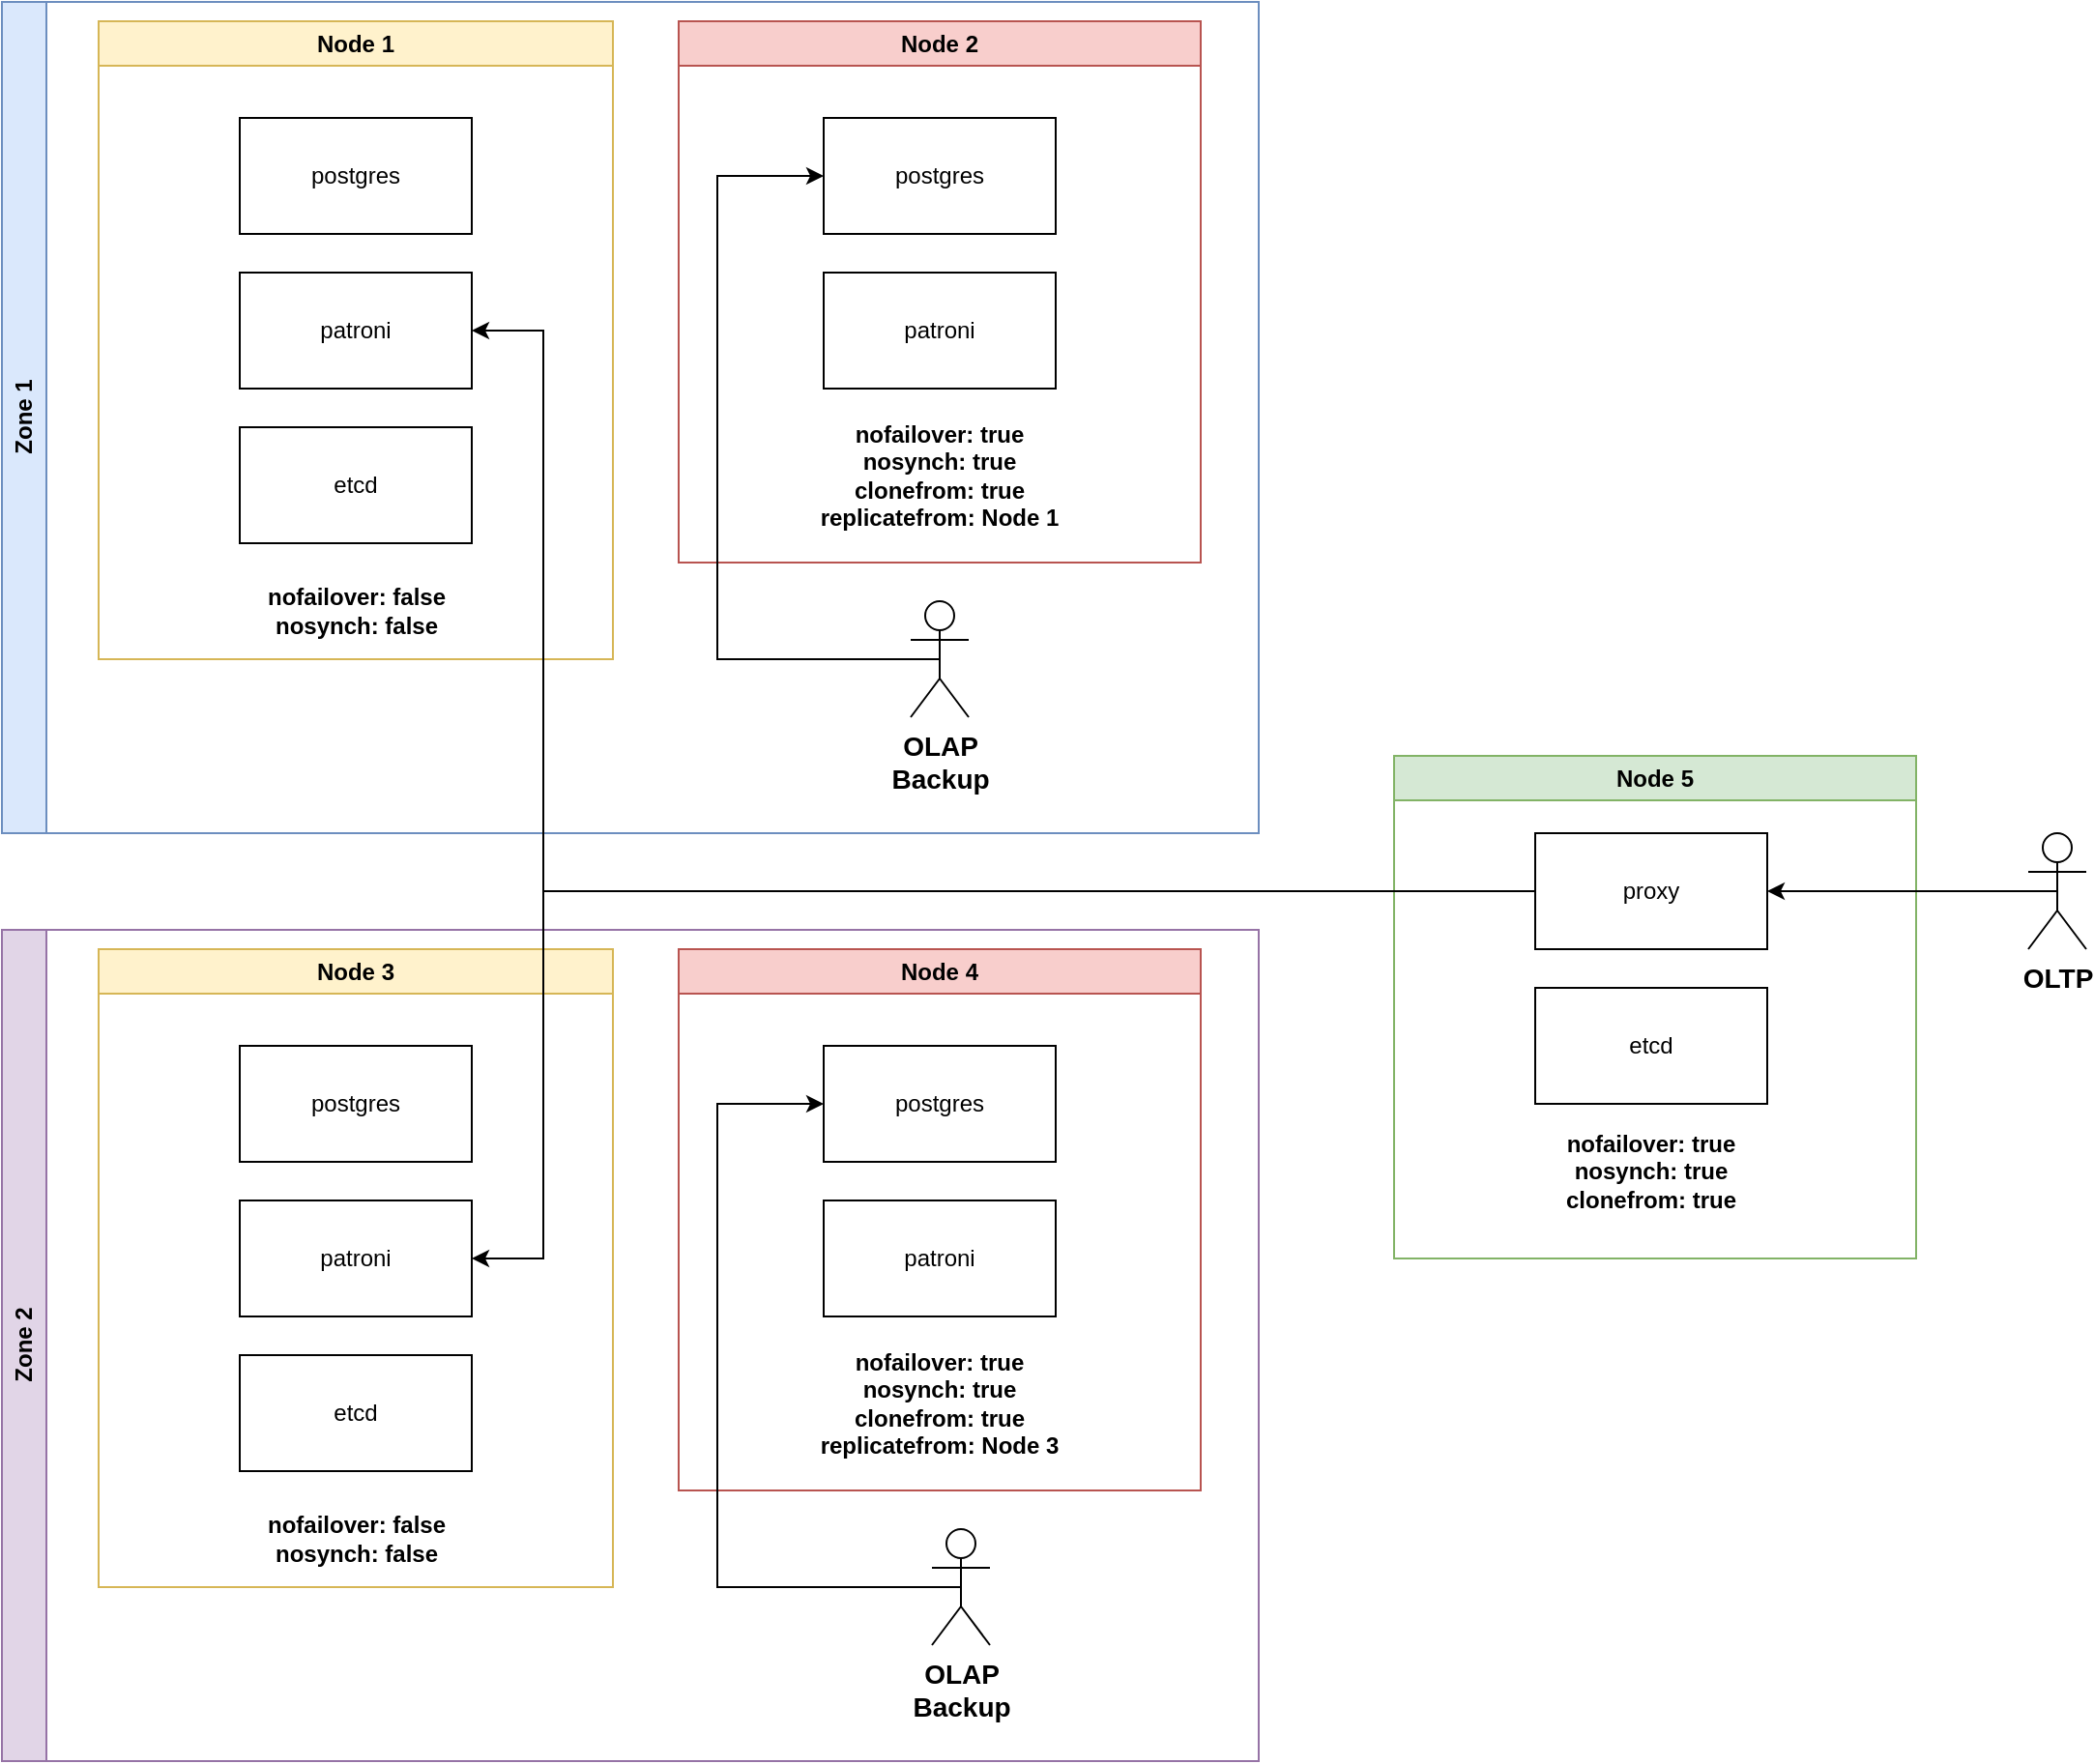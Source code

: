 <mxfile version="22.1.21" type="device">
  <diagram name="Страница — 1" id="m2Eqr0Ox3yp92an3G3m0">
    <mxGraphModel dx="2625" dy="1325" grid="1" gridSize="10" guides="1" tooltips="1" connect="1" arrows="1" fold="1" page="1" pageScale="1" pageWidth="827" pageHeight="1169" math="0" shadow="0">
      <root>
        <mxCell id="0" />
        <mxCell id="1" parent="0" />
        <mxCell id="GZ93I-lC93GSxr-qMmVg-1" value="Zone 1" style="swimlane;horizontal=0;whiteSpace=wrap;html=1;fillColor=#dae8fc;strokeColor=#6c8ebf;" vertex="1" parent="1">
          <mxGeometry x="40" y="40" width="650" height="430" as="geometry" />
        </mxCell>
        <mxCell id="GZ93I-lC93GSxr-qMmVg-3" value="Node 1" style="swimlane;whiteSpace=wrap;html=1;fillColor=#fff2cc;strokeColor=#d6b656;" vertex="1" parent="GZ93I-lC93GSxr-qMmVg-1">
          <mxGeometry x="50" y="10" width="266" height="330" as="geometry" />
        </mxCell>
        <mxCell id="GZ93I-lC93GSxr-qMmVg-4" value="postgres" style="rounded=0;whiteSpace=wrap;html=1;" vertex="1" parent="GZ93I-lC93GSxr-qMmVg-3">
          <mxGeometry x="73" y="50" width="120" height="60" as="geometry" />
        </mxCell>
        <mxCell id="GZ93I-lC93GSxr-qMmVg-5" value="patroni" style="rounded=0;whiteSpace=wrap;html=1;" vertex="1" parent="GZ93I-lC93GSxr-qMmVg-3">
          <mxGeometry x="73" y="130" width="120" height="60" as="geometry" />
        </mxCell>
        <mxCell id="GZ93I-lC93GSxr-qMmVg-6" value="etcd" style="rounded=0;whiteSpace=wrap;html=1;" vertex="1" parent="GZ93I-lC93GSxr-qMmVg-3">
          <mxGeometry x="73" y="210" width="120" height="60" as="geometry" />
        </mxCell>
        <mxCell id="GZ93I-lC93GSxr-qMmVg-7" value="&lt;b&gt;nofailover: false&lt;br&gt;nosynch: false&lt;/b&gt;" style="text;html=1;strokeColor=none;fillColor=none;align=center;verticalAlign=middle;whiteSpace=wrap;rounded=0;" vertex="1" parent="GZ93I-lC93GSxr-qMmVg-3">
          <mxGeometry x="84.5" y="290" width="97" height="30" as="geometry" />
        </mxCell>
        <mxCell id="GZ93I-lC93GSxr-qMmVg-8" value="Node 2" style="swimlane;whiteSpace=wrap;html=1;fillColor=#f8cecc;strokeColor=#b85450;" vertex="1" parent="GZ93I-lC93GSxr-qMmVg-1">
          <mxGeometry x="350" y="10" width="270" height="280" as="geometry" />
        </mxCell>
        <mxCell id="GZ93I-lC93GSxr-qMmVg-9" value="postgres" style="rounded=0;whiteSpace=wrap;html=1;" vertex="1" parent="GZ93I-lC93GSxr-qMmVg-8">
          <mxGeometry x="75" y="50" width="120" height="60" as="geometry" />
        </mxCell>
        <mxCell id="GZ93I-lC93GSxr-qMmVg-10" value="patroni" style="rounded=0;whiteSpace=wrap;html=1;" vertex="1" parent="GZ93I-lC93GSxr-qMmVg-8">
          <mxGeometry x="75" y="130" width="120" height="60" as="geometry" />
        </mxCell>
        <mxCell id="GZ93I-lC93GSxr-qMmVg-12" value="&lt;b&gt;nofailover: true&lt;br&gt;nosynch: true&lt;br&gt;clonefrom: true&lt;br&gt;replicatefrom: Node 1&lt;br&gt;&lt;/b&gt;" style="text;html=1;strokeColor=none;fillColor=none;align=center;verticalAlign=middle;whiteSpace=wrap;rounded=0;" vertex="1" parent="GZ93I-lC93GSxr-qMmVg-8">
          <mxGeometry x="67.25" y="220" width="135.5" height="30" as="geometry" />
        </mxCell>
        <mxCell id="GZ93I-lC93GSxr-qMmVg-44" style="edgeStyle=orthogonalEdgeStyle;rounded=0;orthogonalLoop=1;jettySize=auto;html=1;exitX=0.5;exitY=0.5;exitDx=0;exitDy=0;exitPerimeter=0;entryX=0;entryY=0.5;entryDx=0;entryDy=0;" edge="1" parent="GZ93I-lC93GSxr-qMmVg-1" source="GZ93I-lC93GSxr-qMmVg-15" target="GZ93I-lC93GSxr-qMmVg-9">
          <mxGeometry relative="1" as="geometry">
            <Array as="points">
              <mxPoint x="370" y="340" />
              <mxPoint x="370" y="90" />
            </Array>
          </mxGeometry>
        </mxCell>
        <mxCell id="GZ93I-lC93GSxr-qMmVg-15" value="&lt;b style=&quot;font-size: 14px;&quot;&gt;OLAP&lt;br&gt;Backup&lt;br&gt;&lt;/b&gt;" style="shape=umlActor;verticalLabelPosition=bottom;verticalAlign=top;html=1;outlineConnect=0;" vertex="1" parent="GZ93I-lC93GSxr-qMmVg-1">
          <mxGeometry x="470" y="310" width="30" height="60" as="geometry" />
        </mxCell>
        <mxCell id="GZ93I-lC93GSxr-qMmVg-17" value="Zone 2" style="swimlane;horizontal=0;whiteSpace=wrap;html=1;fillColor=#e1d5e7;strokeColor=#9673a6;" vertex="1" parent="1">
          <mxGeometry x="40" y="520" width="650" height="430" as="geometry" />
        </mxCell>
        <mxCell id="GZ93I-lC93GSxr-qMmVg-18" value="Node 3" style="swimlane;whiteSpace=wrap;html=1;fillColor=#fff2cc;strokeColor=#d6b656;" vertex="1" parent="GZ93I-lC93GSxr-qMmVg-17">
          <mxGeometry x="50" y="10" width="266" height="330" as="geometry" />
        </mxCell>
        <mxCell id="GZ93I-lC93GSxr-qMmVg-19" value="postgres" style="rounded=0;whiteSpace=wrap;html=1;" vertex="1" parent="GZ93I-lC93GSxr-qMmVg-18">
          <mxGeometry x="73" y="50" width="120" height="60" as="geometry" />
        </mxCell>
        <mxCell id="GZ93I-lC93GSxr-qMmVg-20" value="patroni" style="rounded=0;whiteSpace=wrap;html=1;" vertex="1" parent="GZ93I-lC93GSxr-qMmVg-18">
          <mxGeometry x="73" y="130" width="120" height="60" as="geometry" />
        </mxCell>
        <mxCell id="GZ93I-lC93GSxr-qMmVg-21" value="etcd" style="rounded=0;whiteSpace=wrap;html=1;" vertex="1" parent="GZ93I-lC93GSxr-qMmVg-18">
          <mxGeometry x="73" y="210" width="120" height="60" as="geometry" />
        </mxCell>
        <mxCell id="GZ93I-lC93GSxr-qMmVg-22" value="&lt;b&gt;nofailover: false&lt;br&gt;nosynch: false&lt;/b&gt;" style="text;html=1;strokeColor=none;fillColor=none;align=center;verticalAlign=middle;whiteSpace=wrap;rounded=0;" vertex="1" parent="GZ93I-lC93GSxr-qMmVg-18">
          <mxGeometry x="84.5" y="290" width="97" height="30" as="geometry" />
        </mxCell>
        <mxCell id="GZ93I-lC93GSxr-qMmVg-23" value="Node 4" style="swimlane;whiteSpace=wrap;html=1;fillColor=#f8cecc;strokeColor=#b85450;" vertex="1" parent="GZ93I-lC93GSxr-qMmVg-17">
          <mxGeometry x="350" y="10" width="270" height="280" as="geometry" />
        </mxCell>
        <mxCell id="GZ93I-lC93GSxr-qMmVg-24" value="postgres" style="rounded=0;whiteSpace=wrap;html=1;" vertex="1" parent="GZ93I-lC93GSxr-qMmVg-23">
          <mxGeometry x="75" y="50" width="120" height="60" as="geometry" />
        </mxCell>
        <mxCell id="GZ93I-lC93GSxr-qMmVg-25" value="patroni" style="rounded=0;whiteSpace=wrap;html=1;" vertex="1" parent="GZ93I-lC93GSxr-qMmVg-23">
          <mxGeometry x="75" y="130" width="120" height="60" as="geometry" />
        </mxCell>
        <mxCell id="GZ93I-lC93GSxr-qMmVg-27" value="&lt;b&gt;nofailover: true&lt;br&gt;nosynch: true&lt;br&gt;clonefrom: true&lt;br&gt;replicatefrom: Node 3&lt;br&gt;&lt;/b&gt;" style="text;html=1;strokeColor=none;fillColor=none;align=center;verticalAlign=middle;whiteSpace=wrap;rounded=0;" vertex="1" parent="GZ93I-lC93GSxr-qMmVg-23">
          <mxGeometry x="67.25" y="220" width="135.5" height="30" as="geometry" />
        </mxCell>
        <mxCell id="GZ93I-lC93GSxr-qMmVg-43" style="edgeStyle=orthogonalEdgeStyle;rounded=0;orthogonalLoop=1;jettySize=auto;html=1;exitX=0.5;exitY=0.5;exitDx=0;exitDy=0;exitPerimeter=0;entryX=0;entryY=0.5;entryDx=0;entryDy=0;" edge="1" parent="GZ93I-lC93GSxr-qMmVg-17" source="GZ93I-lC93GSxr-qMmVg-28" target="GZ93I-lC93GSxr-qMmVg-24">
          <mxGeometry relative="1" as="geometry">
            <Array as="points">
              <mxPoint x="370" y="340" />
              <mxPoint x="370" y="90" />
            </Array>
          </mxGeometry>
        </mxCell>
        <mxCell id="GZ93I-lC93GSxr-qMmVg-28" value="&lt;b style=&quot;font-size: 14px;&quot;&gt;OLAP&lt;br&gt;Backup&lt;br&gt;&lt;/b&gt;" style="shape=umlActor;verticalLabelPosition=bottom;verticalAlign=top;html=1;outlineConnect=0;" vertex="1" parent="GZ93I-lC93GSxr-qMmVg-17">
          <mxGeometry x="481" y="310" width="30" height="60" as="geometry" />
        </mxCell>
        <mxCell id="GZ93I-lC93GSxr-qMmVg-31" value="Node 5" style="swimlane;whiteSpace=wrap;html=1;fillColor=#d5e8d4;strokeColor=#82b366;" vertex="1" parent="1">
          <mxGeometry x="760" y="430" width="270" height="260" as="geometry" />
        </mxCell>
        <mxCell id="GZ93I-lC93GSxr-qMmVg-34" value="etcd" style="rounded=0;whiteSpace=wrap;html=1;" vertex="1" parent="GZ93I-lC93GSxr-qMmVg-31">
          <mxGeometry x="73" y="120" width="120" height="60" as="geometry" />
        </mxCell>
        <mxCell id="GZ93I-lC93GSxr-qMmVg-35" value="&lt;b&gt;nofailover: true&lt;br&gt;nosynch: true&lt;br&gt;clonefrom: true&lt;br&gt;&lt;/b&gt;" style="text;html=1;strokeColor=none;fillColor=none;align=center;verticalAlign=middle;whiteSpace=wrap;rounded=0;" vertex="1" parent="GZ93I-lC93GSxr-qMmVg-31">
          <mxGeometry x="65.25" y="200" width="135.5" height="30" as="geometry" />
        </mxCell>
        <mxCell id="GZ93I-lC93GSxr-qMmVg-37" value="proxy" style="rounded=0;whiteSpace=wrap;html=1;" vertex="1" parent="GZ93I-lC93GSxr-qMmVg-31">
          <mxGeometry x="73" y="40" width="120" height="60" as="geometry" />
        </mxCell>
        <mxCell id="GZ93I-lC93GSxr-qMmVg-40" style="edgeStyle=orthogonalEdgeStyle;rounded=0;orthogonalLoop=1;jettySize=auto;html=1;exitX=0.5;exitY=0.5;exitDx=0;exitDy=0;exitPerimeter=0;entryX=1;entryY=0.5;entryDx=0;entryDy=0;" edge="1" parent="1" source="GZ93I-lC93GSxr-qMmVg-30" target="GZ93I-lC93GSxr-qMmVg-37">
          <mxGeometry relative="1" as="geometry" />
        </mxCell>
        <mxCell id="GZ93I-lC93GSxr-qMmVg-30" value="&lt;b style=&quot;font-size: 14px;&quot;&gt;OLTP&lt;br&gt;&lt;/b&gt;" style="shape=umlActor;verticalLabelPosition=bottom;verticalAlign=top;html=1;outlineConnect=0;" vertex="1" parent="1">
          <mxGeometry x="1088" y="470" width="30" height="60" as="geometry" />
        </mxCell>
        <mxCell id="GZ93I-lC93GSxr-qMmVg-45" style="edgeStyle=orthogonalEdgeStyle;rounded=0;orthogonalLoop=1;jettySize=auto;html=1;exitX=0;exitY=0.5;exitDx=0;exitDy=0;entryX=1;entryY=0.5;entryDx=0;entryDy=0;" edge="1" parent="1" source="GZ93I-lC93GSxr-qMmVg-37" target="GZ93I-lC93GSxr-qMmVg-20">
          <mxGeometry relative="1" as="geometry">
            <Array as="points">
              <mxPoint x="320" y="500" />
              <mxPoint x="320" y="690" />
            </Array>
          </mxGeometry>
        </mxCell>
        <mxCell id="GZ93I-lC93GSxr-qMmVg-46" style="edgeStyle=orthogonalEdgeStyle;rounded=0;orthogonalLoop=1;jettySize=auto;html=1;exitX=0;exitY=0.5;exitDx=0;exitDy=0;entryX=1;entryY=0.5;entryDx=0;entryDy=0;" edge="1" parent="1" source="GZ93I-lC93GSxr-qMmVg-37" target="GZ93I-lC93GSxr-qMmVg-5">
          <mxGeometry relative="1" as="geometry">
            <Array as="points">
              <mxPoint x="320" y="500" />
              <mxPoint x="320" y="210" />
            </Array>
          </mxGeometry>
        </mxCell>
      </root>
    </mxGraphModel>
  </diagram>
</mxfile>
